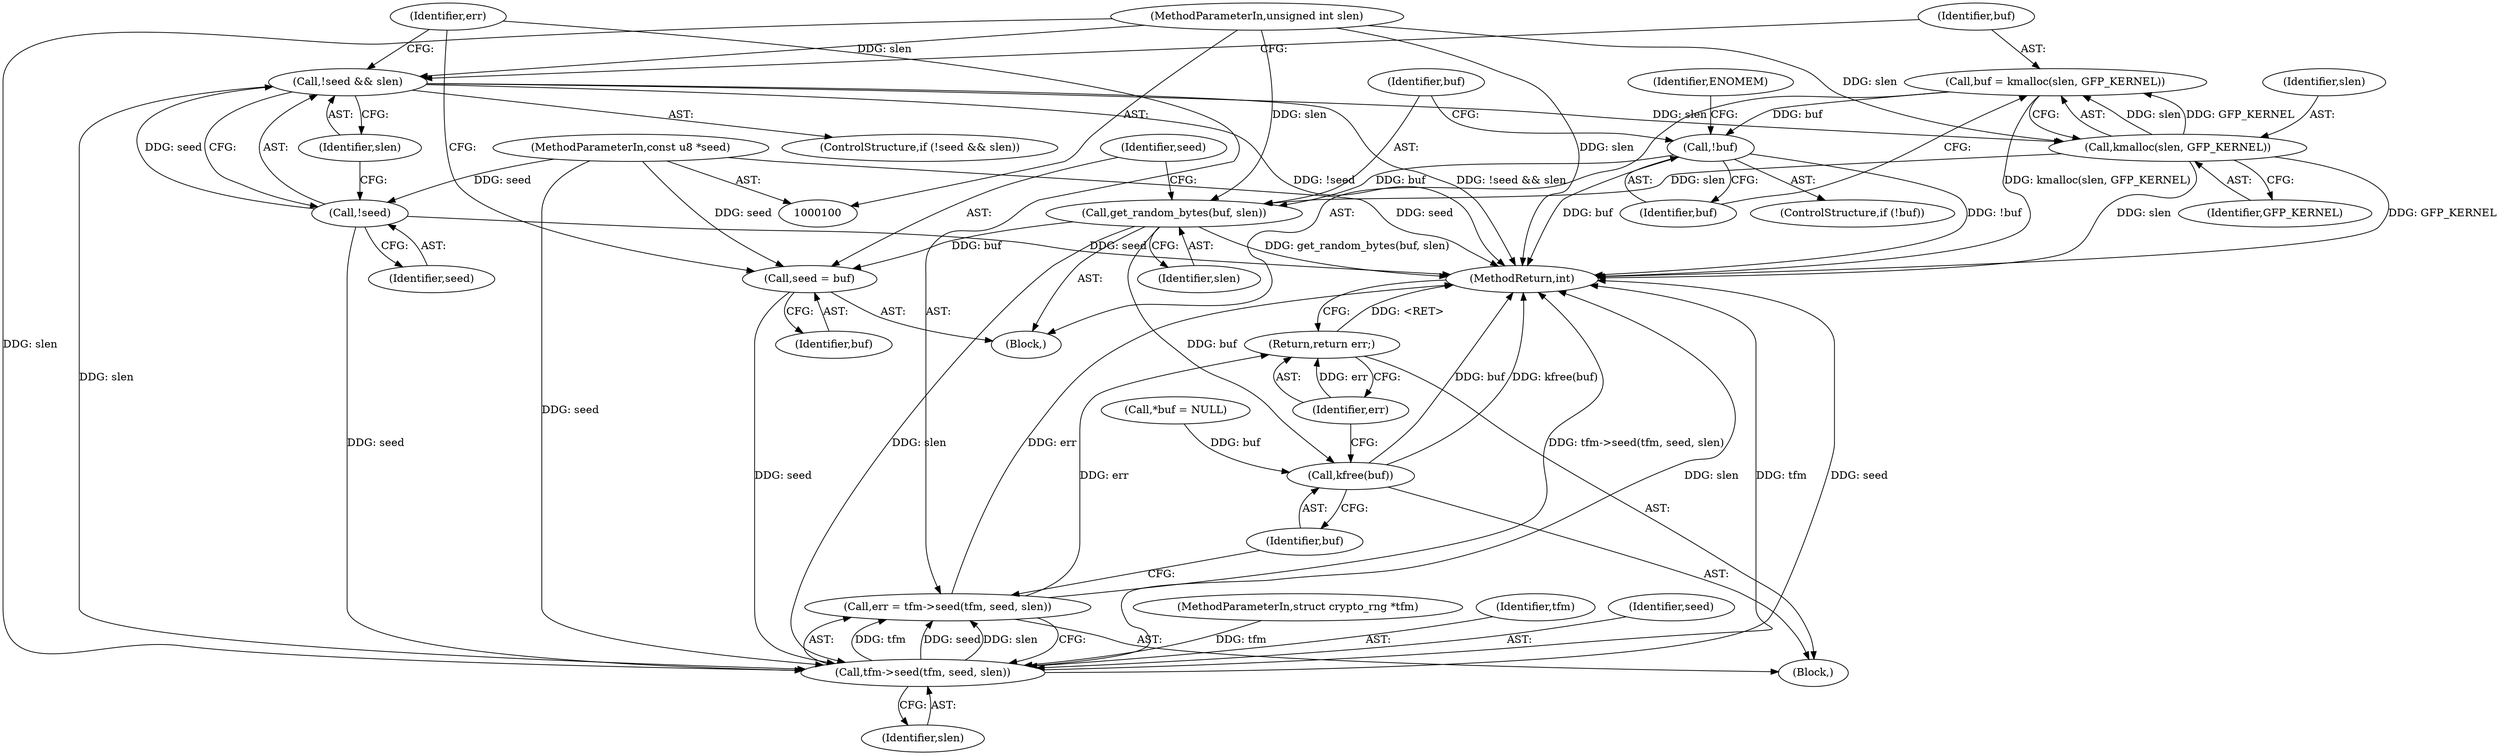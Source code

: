 digraph "1_linux_94f1bb15bed84ad6c893916b7e7b9db6f1d7eec6_1@pointer" {
"1000116" [label="(Call,buf = kmalloc(slen, GFP_KERNEL))"];
"1000118" [label="(Call,kmalloc(slen, GFP_KERNEL))"];
"1000111" [label="(Call,!seed && slen)"];
"1000112" [label="(Call,!seed)"];
"1000102" [label="(MethodParameterIn,const u8 *seed)"];
"1000103" [label="(MethodParameterIn,unsigned int slen)"];
"1000122" [label="(Call,!buf)"];
"1000127" [label="(Call,get_random_bytes(buf, slen))"];
"1000130" [label="(Call,seed = buf)"];
"1000135" [label="(Call,tfm->seed(tfm, seed, slen))"];
"1000133" [label="(Call,err = tfm->seed(tfm, seed, slen))"];
"1000141" [label="(Return,return err;)"];
"1000139" [label="(Call,kfree(buf))"];
"1000116" [label="(Call,buf = kmalloc(slen, GFP_KERNEL))"];
"1000130" [label="(Call,seed = buf)"];
"1000142" [label="(Identifier,err)"];
"1000111" [label="(Call,!seed && slen)"];
"1000117" [label="(Identifier,buf)"];
"1000102" [label="(MethodParameterIn,const u8 *seed)"];
"1000138" [label="(Identifier,slen)"];
"1000106" [label="(Call,*buf = NULL)"];
"1000101" [label="(MethodParameterIn,struct crypto_rng *tfm)"];
"1000114" [label="(Identifier,slen)"];
"1000136" [label="(Identifier,tfm)"];
"1000120" [label="(Identifier,GFP_KERNEL)"];
"1000115" [label="(Block,)"];
"1000110" [label="(ControlStructure,if (!seed && slen))"];
"1000127" [label="(Call,get_random_bytes(buf, slen))"];
"1000119" [label="(Identifier,slen)"];
"1000133" [label="(Call,err = tfm->seed(tfm, seed, slen))"];
"1000118" [label="(Call,kmalloc(slen, GFP_KERNEL))"];
"1000113" [label="(Identifier,seed)"];
"1000140" [label="(Identifier,buf)"];
"1000141" [label="(Return,return err;)"];
"1000135" [label="(Call,tfm->seed(tfm, seed, slen))"];
"1000123" [label="(Identifier,buf)"];
"1000129" [label="(Identifier,slen)"];
"1000137" [label="(Identifier,seed)"];
"1000131" [label="(Identifier,seed)"];
"1000112" [label="(Call,!seed)"];
"1000128" [label="(Identifier,buf)"];
"1000134" [label="(Identifier,err)"];
"1000139" [label="(Call,kfree(buf))"];
"1000122" [label="(Call,!buf)"];
"1000103" [label="(MethodParameterIn,unsigned int slen)"];
"1000143" [label="(MethodReturn,int)"];
"1000126" [label="(Identifier,ENOMEM)"];
"1000104" [label="(Block,)"];
"1000132" [label="(Identifier,buf)"];
"1000121" [label="(ControlStructure,if (!buf))"];
"1000116" -> "1000115"  [label="AST: "];
"1000116" -> "1000118"  [label="CFG: "];
"1000117" -> "1000116"  [label="AST: "];
"1000118" -> "1000116"  [label="AST: "];
"1000123" -> "1000116"  [label="CFG: "];
"1000116" -> "1000143"  [label="DDG: kmalloc(slen, GFP_KERNEL)"];
"1000118" -> "1000116"  [label="DDG: slen"];
"1000118" -> "1000116"  [label="DDG: GFP_KERNEL"];
"1000116" -> "1000122"  [label="DDG: buf"];
"1000118" -> "1000120"  [label="CFG: "];
"1000119" -> "1000118"  [label="AST: "];
"1000120" -> "1000118"  [label="AST: "];
"1000118" -> "1000143"  [label="DDG: slen"];
"1000118" -> "1000143"  [label="DDG: GFP_KERNEL"];
"1000111" -> "1000118"  [label="DDG: slen"];
"1000103" -> "1000118"  [label="DDG: slen"];
"1000118" -> "1000127"  [label="DDG: slen"];
"1000111" -> "1000110"  [label="AST: "];
"1000111" -> "1000112"  [label="CFG: "];
"1000111" -> "1000114"  [label="CFG: "];
"1000112" -> "1000111"  [label="AST: "];
"1000114" -> "1000111"  [label="AST: "];
"1000117" -> "1000111"  [label="CFG: "];
"1000134" -> "1000111"  [label="CFG: "];
"1000111" -> "1000143"  [label="DDG: !seed"];
"1000111" -> "1000143"  [label="DDG: !seed && slen"];
"1000112" -> "1000111"  [label="DDG: seed"];
"1000103" -> "1000111"  [label="DDG: slen"];
"1000111" -> "1000135"  [label="DDG: slen"];
"1000112" -> "1000113"  [label="CFG: "];
"1000113" -> "1000112"  [label="AST: "];
"1000114" -> "1000112"  [label="CFG: "];
"1000112" -> "1000143"  [label="DDG: seed"];
"1000102" -> "1000112"  [label="DDG: seed"];
"1000112" -> "1000135"  [label="DDG: seed"];
"1000102" -> "1000100"  [label="AST: "];
"1000102" -> "1000143"  [label="DDG: seed"];
"1000102" -> "1000130"  [label="DDG: seed"];
"1000102" -> "1000135"  [label="DDG: seed"];
"1000103" -> "1000100"  [label="AST: "];
"1000103" -> "1000143"  [label="DDG: slen"];
"1000103" -> "1000127"  [label="DDG: slen"];
"1000103" -> "1000135"  [label="DDG: slen"];
"1000122" -> "1000121"  [label="AST: "];
"1000122" -> "1000123"  [label="CFG: "];
"1000123" -> "1000122"  [label="AST: "];
"1000126" -> "1000122"  [label="CFG: "];
"1000128" -> "1000122"  [label="CFG: "];
"1000122" -> "1000143"  [label="DDG: buf"];
"1000122" -> "1000143"  [label="DDG: !buf"];
"1000122" -> "1000127"  [label="DDG: buf"];
"1000127" -> "1000115"  [label="AST: "];
"1000127" -> "1000129"  [label="CFG: "];
"1000128" -> "1000127"  [label="AST: "];
"1000129" -> "1000127"  [label="AST: "];
"1000131" -> "1000127"  [label="CFG: "];
"1000127" -> "1000143"  [label="DDG: get_random_bytes(buf, slen)"];
"1000127" -> "1000130"  [label="DDG: buf"];
"1000127" -> "1000135"  [label="DDG: slen"];
"1000127" -> "1000139"  [label="DDG: buf"];
"1000130" -> "1000115"  [label="AST: "];
"1000130" -> "1000132"  [label="CFG: "];
"1000131" -> "1000130"  [label="AST: "];
"1000132" -> "1000130"  [label="AST: "];
"1000134" -> "1000130"  [label="CFG: "];
"1000130" -> "1000135"  [label="DDG: seed"];
"1000135" -> "1000133"  [label="AST: "];
"1000135" -> "1000138"  [label="CFG: "];
"1000136" -> "1000135"  [label="AST: "];
"1000137" -> "1000135"  [label="AST: "];
"1000138" -> "1000135"  [label="AST: "];
"1000133" -> "1000135"  [label="CFG: "];
"1000135" -> "1000143"  [label="DDG: slen"];
"1000135" -> "1000143"  [label="DDG: tfm"];
"1000135" -> "1000143"  [label="DDG: seed"];
"1000135" -> "1000133"  [label="DDG: tfm"];
"1000135" -> "1000133"  [label="DDG: seed"];
"1000135" -> "1000133"  [label="DDG: slen"];
"1000101" -> "1000135"  [label="DDG: tfm"];
"1000133" -> "1000104"  [label="AST: "];
"1000134" -> "1000133"  [label="AST: "];
"1000140" -> "1000133"  [label="CFG: "];
"1000133" -> "1000143"  [label="DDG: err"];
"1000133" -> "1000143"  [label="DDG: tfm->seed(tfm, seed, slen)"];
"1000133" -> "1000141"  [label="DDG: err"];
"1000141" -> "1000104"  [label="AST: "];
"1000141" -> "1000142"  [label="CFG: "];
"1000142" -> "1000141"  [label="AST: "];
"1000143" -> "1000141"  [label="CFG: "];
"1000141" -> "1000143"  [label="DDG: <RET>"];
"1000142" -> "1000141"  [label="DDG: err"];
"1000139" -> "1000104"  [label="AST: "];
"1000139" -> "1000140"  [label="CFG: "];
"1000140" -> "1000139"  [label="AST: "];
"1000142" -> "1000139"  [label="CFG: "];
"1000139" -> "1000143"  [label="DDG: buf"];
"1000139" -> "1000143"  [label="DDG: kfree(buf)"];
"1000106" -> "1000139"  [label="DDG: buf"];
}
